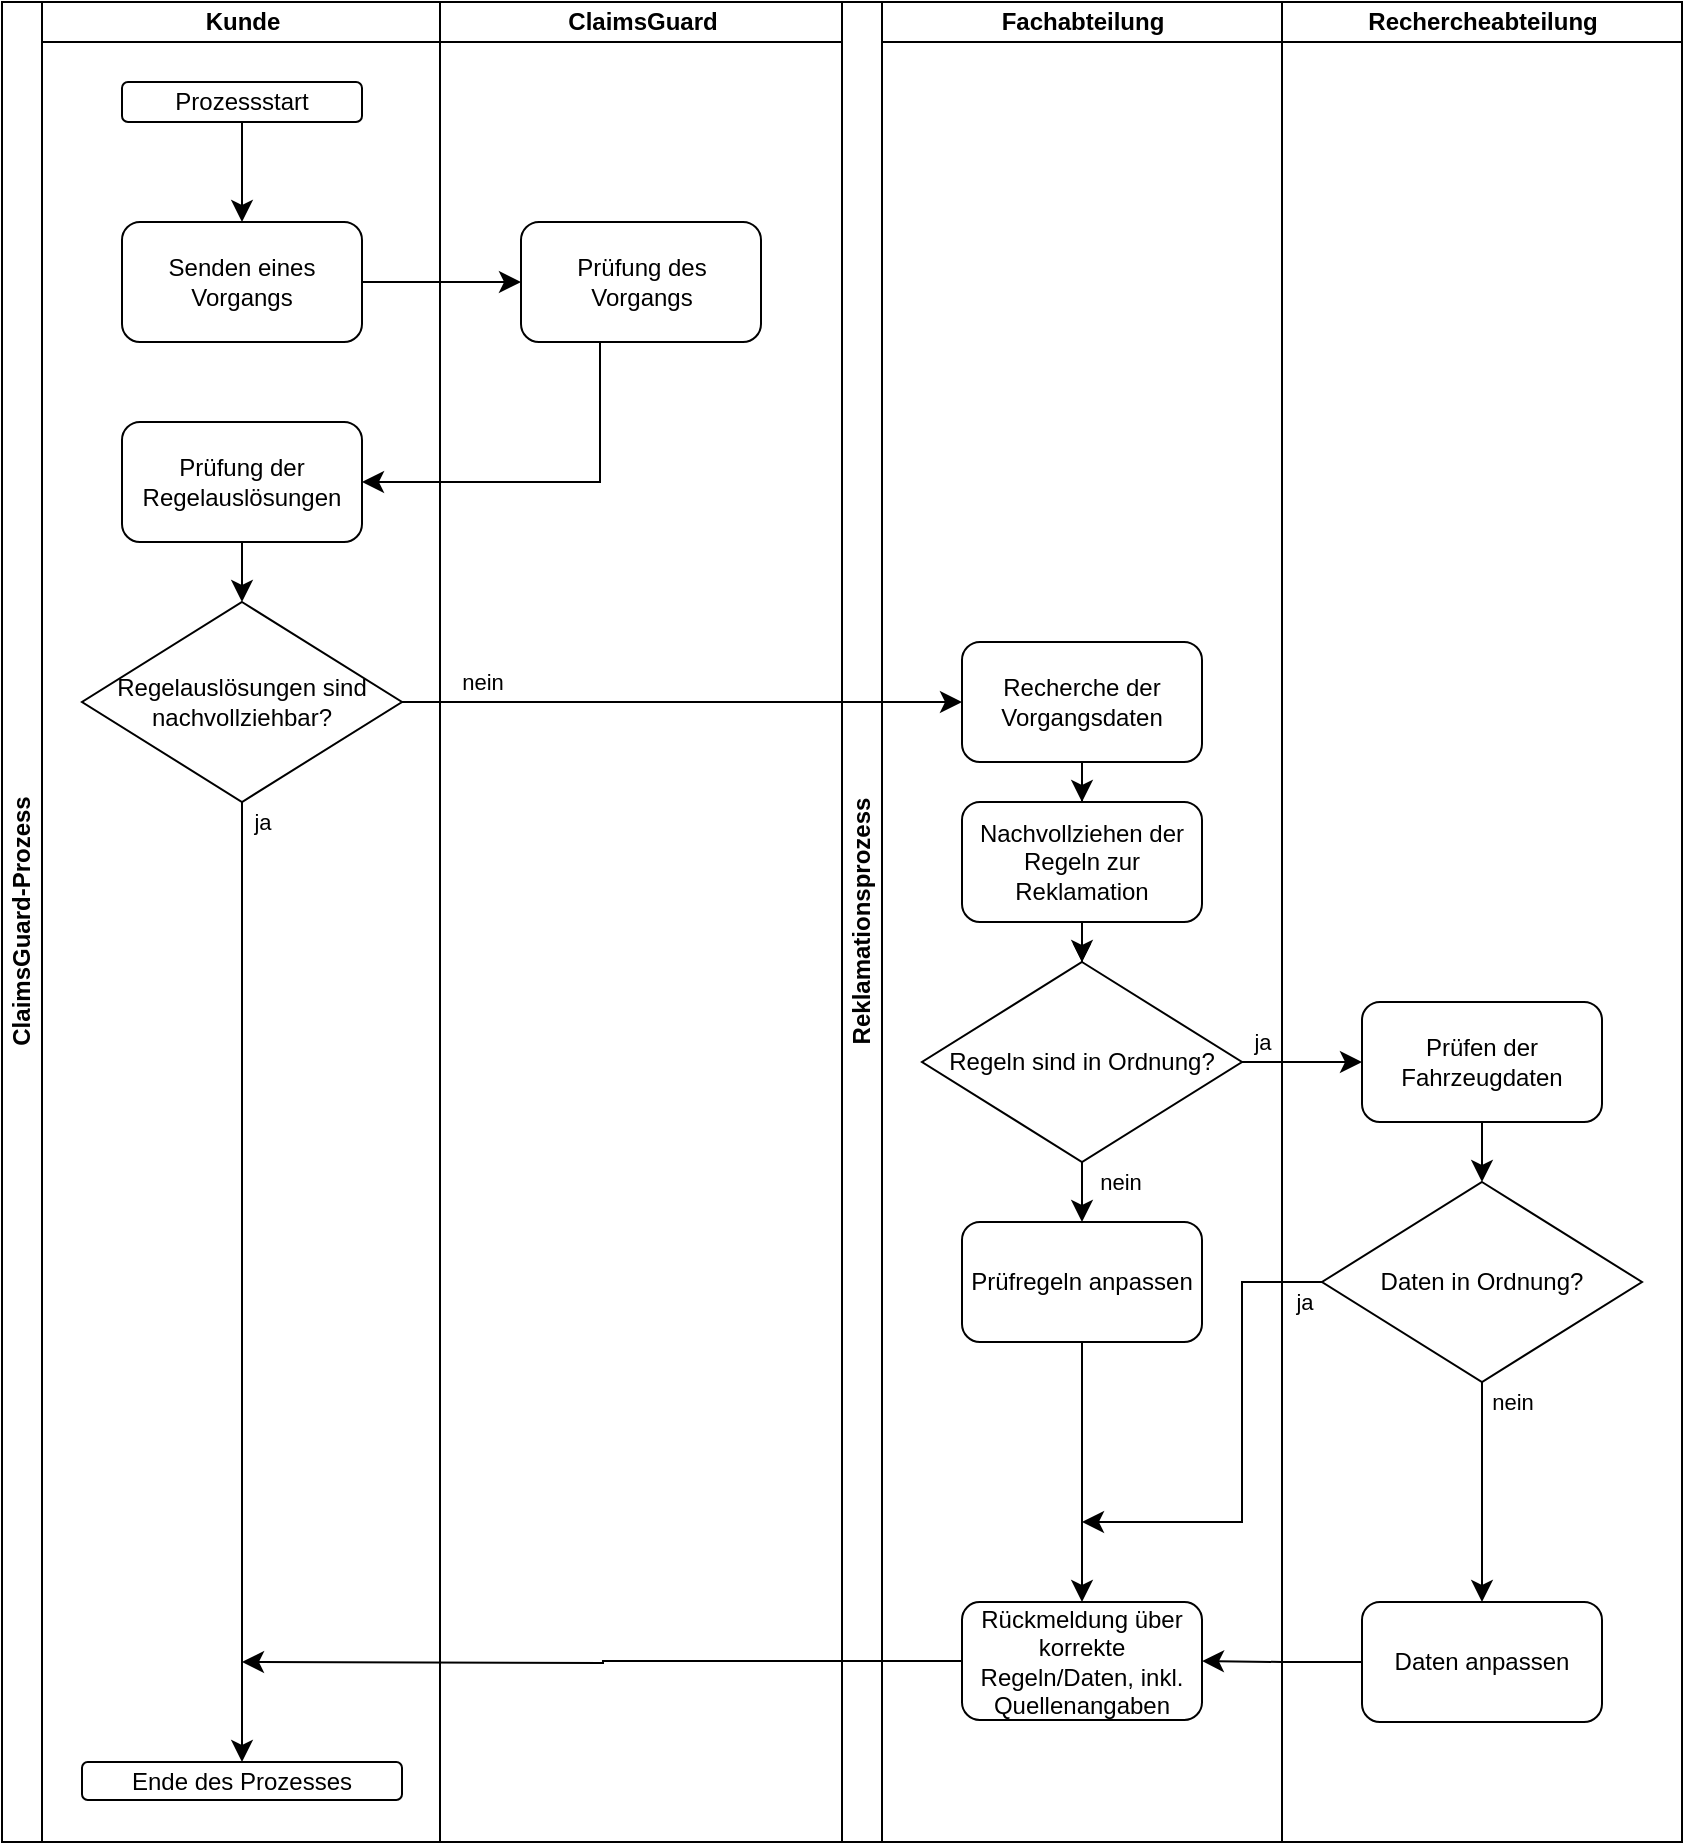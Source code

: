 <mxfile version="15.7.3" type="device"><diagram id="IQnhiO0hNAFsY0OrNVBC" name="Seite-1"><mxGraphModel dx="1824" dy="1093" grid="1" gridSize="10" guides="1" tooltips="1" connect="1" arrows="1" fold="1" page="0" pageScale="1" pageWidth="827" pageHeight="1169" math="0" shadow="0"><root><mxCell id="0"/><mxCell id="1" parent="0"/><mxCell id="TiuuM106UUl1dIX85A45-1" value="ClaimsGuard-Prozess" style="swimlane;html=1;childLayout=stackLayout;resizeParent=1;resizeParentMax=0;startSize=20;horizontal=0;horizontalStack=1;fontSize=12;movable=1;editable=1;resizable=1;rotatable=1;deletable=1;connectable=1;" parent="1" vertex="1"><mxGeometry width="219" height="920" as="geometry"/></mxCell><mxCell id="ixF3YrdIvpmurZRb0-gg-86" value="Fachabteilung" style="swimlane;html=1;startSize=20;fontSize=12;movable=1;editable=1;resizable=1;rotatable=1;deletable=1;connectable=1;" parent="1" vertex="1"><mxGeometry x="440" width="200" height="920" as="geometry"/></mxCell><mxCell id="8FB24fS0irFR5JRFHFhi-1" value="" style="edgeStyle=orthogonalEdgeStyle;rounded=0;orthogonalLoop=1;jettySize=auto;html=1;" edge="1" parent="ixF3YrdIvpmurZRb0-gg-86" source="ixF3YrdIvpmurZRb0-gg-47" target="ixF3YrdIvpmurZRb0-gg-69"><mxGeometry relative="1" as="geometry"/></mxCell><mxCell id="ixF3YrdIvpmurZRb0-gg-47" value="Recherche der Vorgangsdaten" style="rounded=1;whiteSpace=wrap;html=1;fontSize=12;movable=1;resizable=1;rotatable=1;deletable=1;editable=1;connectable=1;" parent="ixF3YrdIvpmurZRb0-gg-86" vertex="1"><mxGeometry x="40" y="320" width="120" height="60" as="geometry"/></mxCell><mxCell id="ixF3YrdIvpmurZRb0-gg-46" value="Nachvollziehen der Regeln zur Reklamation" style="rounded=1;whiteSpace=wrap;html=1;fontSize=12;movable=1;resizable=1;rotatable=1;deletable=1;editable=1;connectable=1;" parent="ixF3YrdIvpmurZRb0-gg-86" vertex="1"><mxGeometry x="40" y="400" width="120" height="60" as="geometry"/></mxCell><mxCell id="ixF3YrdIvpmurZRb0-gg-69" value="Regeln sind in Ordnung?" style="rhombus;whiteSpace=wrap;html=1;fontSize=12;movable=1;resizable=1;rotatable=1;deletable=1;editable=1;connectable=1;" parent="ixF3YrdIvpmurZRb0-gg-86" vertex="1"><mxGeometry x="20" y="480" width="160" height="100" as="geometry"/></mxCell><mxCell id="ixF3YrdIvpmurZRb0-gg-70" value="" style="edgeStyle=orthogonalEdgeStyle;rounded=0;orthogonalLoop=1;jettySize=auto;html=1;fontSize=12;endArrow=classic;endFill=1;startSize=8;endSize=8;movable=1;resizable=1;rotatable=1;deletable=1;editable=1;connectable=1;" parent="ixF3YrdIvpmurZRb0-gg-86" source="ixF3YrdIvpmurZRb0-gg-46" target="ixF3YrdIvpmurZRb0-gg-69" edge="1"><mxGeometry relative="1" as="geometry"><mxPoint x="-20" y="650" as="sourcePoint"/><mxPoint x="-20" y="790" as="targetPoint"/></mxGeometry></mxCell><mxCell id="ixF3YrdIvpmurZRb0-gg-75" value="Prüfregeln anpassen" style="rounded=1;whiteSpace=wrap;html=1;fontSize=12;movable=1;resizable=1;rotatable=1;deletable=1;editable=1;connectable=1;" parent="ixF3YrdIvpmurZRb0-gg-86" vertex="1"><mxGeometry x="40" y="610" width="120" height="60" as="geometry"/></mxCell><mxCell id="ixF3YrdIvpmurZRb0-gg-77" style="edgeStyle=orthogonalEdgeStyle;rounded=0;orthogonalLoop=1;jettySize=auto;html=1;fontSize=12;endArrow=classic;endFill=1;startSize=8;endSize=8;movable=1;resizable=1;rotatable=1;deletable=1;editable=1;connectable=1;" parent="ixF3YrdIvpmurZRb0-gg-86" source="ixF3YrdIvpmurZRb0-gg-69" target="ixF3YrdIvpmurZRb0-gg-75" edge="1"><mxGeometry relative="1" as="geometry"><Array as="points"><mxPoint x="110" y="580"/><mxPoint x="110" y="580"/></Array></mxGeometry></mxCell><mxCell id="yvEbauR-69xjXQiCYD2h-2" value="nein" style="edgeLabel;html=1;align=center;verticalAlign=middle;resizable=1;points=[];movable=1;rotatable=1;deletable=1;editable=1;connectable=1;" parent="ixF3YrdIvpmurZRb0-gg-77" vertex="1" connectable="0"><mxGeometry x="-0.328" y="-1" relative="1" as="geometry"><mxPoint x="20" as="offset"/></mxGeometry></mxCell><mxCell id="TiuuM106UUl1dIX85A45-3" style="edgeStyle=orthogonalEdgeStyle;rounded=0;orthogonalLoop=1;jettySize=auto;html=1;fontSize=12;movable=1;resizable=1;rotatable=1;deletable=1;editable=1;connectable=1;endSize=8;" parent="ixF3YrdIvpmurZRb0-gg-86" source="ixF3YrdIvpmurZRb0-gg-47" target="ixF3YrdIvpmurZRb0-gg-46" edge="1"><mxGeometry relative="1" as="geometry"><Array as="points"/><mxPoint x="110.034" y="393" as="sourcePoint"/></mxGeometry></mxCell><mxCell id="ixF3YrdIvpmurZRb0-gg-83" value="Reklamationsprozess" style="swimlane;html=1;childLayout=stackLayout;resizeParent=1;resizeParentMax=0;startSize=20;horizontal=0;horizontalStack=1;fontSize=12;movable=1;editable=1;resizable=1;rotatable=1;deletable=1;connectable=1;dropTarget=0;" parent="1" vertex="1"><mxGeometry x="420" width="220" height="920" as="geometry"/></mxCell><mxCell id="ixF3YrdIvpmurZRb0-gg-88" value="Rechercheabteilung" style="swimlane;html=1;startSize=20;fontSize=12;movable=1;editable=1;resizable=1;rotatable=1;deletable=1;connectable=1;dropTarget=0;" parent="1" vertex="1"><mxGeometry x="640" width="200" height="920" as="geometry"/></mxCell><mxCell id="ixF3YrdIvpmurZRb0-gg-48" value="Prüfen der Fahrzeugdaten" style="rounded=1;whiteSpace=wrap;html=1;fontSize=12;movable=1;resizable=1;rotatable=1;deletable=1;editable=1;connectable=1;" parent="ixF3YrdIvpmurZRb0-gg-88" vertex="1"><mxGeometry x="40" y="500" width="120" height="60" as="geometry"/></mxCell><mxCell id="ixF3YrdIvpmurZRb0-gg-72" value="Daten in Ordnung?" style="rhombus;whiteSpace=wrap;html=1;fontSize=12;movable=1;resizable=1;rotatable=1;deletable=1;editable=1;connectable=1;" parent="ixF3YrdIvpmurZRb0-gg-88" vertex="1"><mxGeometry x="20" y="590" width="160" height="100" as="geometry"/></mxCell><mxCell id="ixF3YrdIvpmurZRb0-gg-73" style="edgeStyle=orthogonalEdgeStyle;rounded=0;orthogonalLoop=1;jettySize=auto;html=1;fontSize=12;endArrow=classic;endFill=1;startSize=8;endSize=8;movable=1;resizable=1;rotatable=1;deletable=1;editable=1;connectable=1;" parent="ixF3YrdIvpmurZRb0-gg-88" source="ixF3YrdIvpmurZRb0-gg-48" target="ixF3YrdIvpmurZRb0-gg-72" edge="1"><mxGeometry relative="1" as="geometry"/></mxCell><mxCell id="ixF3YrdIvpmurZRb0-gg-78" value="Daten anpassen" style="rounded=1;whiteSpace=wrap;html=1;fontSize=12;movable=1;resizable=1;rotatable=1;deletable=1;editable=1;connectable=1;" parent="ixF3YrdIvpmurZRb0-gg-88" vertex="1"><mxGeometry x="40" y="800" width="120" height="60" as="geometry"/></mxCell><mxCell id="ixF3YrdIvpmurZRb0-gg-79" style="edgeStyle=orthogonalEdgeStyle;rounded=0;orthogonalLoop=1;jettySize=auto;html=1;fontSize=12;endArrow=classic;endFill=1;startSize=8;endSize=8;movable=1;resizable=1;rotatable=1;deletable=1;editable=1;connectable=1;" parent="ixF3YrdIvpmurZRb0-gg-88" source="ixF3YrdIvpmurZRb0-gg-72" target="ixF3YrdIvpmurZRb0-gg-78" edge="1"><mxGeometry relative="1" as="geometry"/></mxCell><mxCell id="yvEbauR-69xjXQiCYD2h-4" value="nein" style="edgeLabel;html=1;align=center;verticalAlign=middle;resizable=1;points=[];movable=1;rotatable=1;deletable=1;editable=1;connectable=1;" parent="ixF3YrdIvpmurZRb0-gg-79" vertex="1" connectable="0"><mxGeometry x="-0.913" relative="1" as="geometry"><mxPoint x="15" y="5" as="offset"/></mxGeometry></mxCell><mxCell id="ixF3YrdIvpmurZRb0-gg-84" value="Kunde" style="swimlane;html=1;startSize=20;fontSize=12;movable=1;editable=1;resizable=1;rotatable=1;deletable=1;connectable=1;dropTarget=0;" parent="1" vertex="1"><mxGeometry x="20" width="199" height="920" as="geometry"/></mxCell><mxCell id="ixF3YrdIvpmurZRb0-gg-37" value="Senden eines Vorgangs" style="rounded=1;whiteSpace=wrap;html=1;movable=1;resizable=1;rotatable=1;deletable=1;editable=1;connectable=1;" parent="ixF3YrdIvpmurZRb0-gg-84" vertex="1"><mxGeometry x="40" y="110" width="120" height="60" as="geometry"/></mxCell><mxCell id="ixF3YrdIvpmurZRb0-gg-33" value="Prozessstart" style="rounded=1;whiteSpace=wrap;html=1;movable=1;resizable=1;rotatable=1;deletable=1;editable=1;connectable=1;" parent="ixF3YrdIvpmurZRb0-gg-84" vertex="1"><mxGeometry x="40" y="40" width="120" height="20" as="geometry"/></mxCell><mxCell id="ixF3YrdIvpmurZRb0-gg-50" style="edgeStyle=orthogonalEdgeStyle;rounded=0;orthogonalLoop=1;jettySize=auto;html=1;fontSize=12;endArrow=classic;endFill=1;startSize=8;endSize=8;movable=1;resizable=1;rotatable=1;deletable=1;editable=1;connectable=1;" parent="ixF3YrdIvpmurZRb0-gg-84" source="ixF3YrdIvpmurZRb0-gg-33" target="ixF3YrdIvpmurZRb0-gg-37" edge="1"><mxGeometry relative="1" as="geometry"/></mxCell><mxCell id="ixF3YrdIvpmurZRb0-gg-42" value="Prüfung der Regelauslösungen" style="rounded=1;whiteSpace=wrap;html=1;movable=1;resizable=1;rotatable=1;deletable=1;editable=1;connectable=1;" parent="ixF3YrdIvpmurZRb0-gg-84" vertex="1"><mxGeometry x="40" y="210" width="120" height="60" as="geometry"/></mxCell><mxCell id="ixF3YrdIvpmurZRb0-gg-44" value="Regelauslösungen sind nachvollziehbar?" style="rhombus;whiteSpace=wrap;html=1;fontSize=12;movable=1;resizable=1;rotatable=1;deletable=1;editable=1;connectable=1;" parent="ixF3YrdIvpmurZRb0-gg-84" vertex="1"><mxGeometry x="20" y="300" width="160" height="100" as="geometry"/></mxCell><mxCell id="ixF3YrdIvpmurZRb0-gg-55" style="edgeStyle=orthogonalEdgeStyle;rounded=0;orthogonalLoop=1;jettySize=auto;html=1;fontSize=12;endArrow=classic;endFill=1;startSize=8;endSize=8;movable=1;resizable=1;rotatable=1;deletable=1;editable=1;connectable=1;" parent="ixF3YrdIvpmurZRb0-gg-84" source="ixF3YrdIvpmurZRb0-gg-42" target="ixF3YrdIvpmurZRb0-gg-44" edge="1"><mxGeometry relative="1" as="geometry"/></mxCell><mxCell id="ixF3YrdIvpmurZRb0-gg-85" value="ClaimsGuard" style="swimlane;html=1;startSize=20;fontSize=12;movable=1;editable=1;resizable=1;rotatable=1;deletable=1;connectable=1;dropTarget=0;" parent="1" vertex="1"><mxGeometry x="219" width="201" height="920" as="geometry"/></mxCell><mxCell id="ixF3YrdIvpmurZRb0-gg-35" value="Prüfung des Vorgangs" style="rounded=1;whiteSpace=wrap;html=1;movable=1;resizable=1;rotatable=1;deletable=1;editable=1;connectable=1;" parent="ixF3YrdIvpmurZRb0-gg-85" vertex="1"><mxGeometry x="40.5" y="110" width="120" height="60" as="geometry"/></mxCell><mxCell id="ixF3YrdIvpmurZRb0-gg-49" style="edgeStyle=orthogonalEdgeStyle;rounded=0;orthogonalLoop=1;jettySize=auto;html=1;fontSize=12;endArrow=classic;startSize=8;endSize=8;endFill=1;movable=1;resizable=1;rotatable=1;deletable=1;editable=1;connectable=1;" parent="1" source="ixF3YrdIvpmurZRb0-gg-44" target="ixF3YrdIvpmurZRb0-gg-45" edge="1"><mxGeometry relative="1" as="geometry"/></mxCell><mxCell id="yvEbauR-69xjXQiCYD2h-31" value="ja" style="edgeLabel;html=1;align=center;verticalAlign=middle;resizable=1;points=[];movable=1;rotatable=1;deletable=1;editable=1;connectable=1;" parent="ixF3YrdIvpmurZRb0-gg-49" vertex="1" connectable="0"><mxGeometry x="-0.925" relative="1" as="geometry"><mxPoint x="10" y="-8" as="offset"/></mxGeometry></mxCell><mxCell id="ixF3YrdIvpmurZRb0-gg-56" style="edgeStyle=orthogonalEdgeStyle;rounded=0;orthogonalLoop=1;jettySize=auto;html=1;fontSize=12;endArrow=classic;endFill=1;startSize=8;endSize=8;movable=1;resizable=1;rotatable=1;deletable=1;editable=1;connectable=1;" parent="1" source="ixF3YrdIvpmurZRb0-gg-44" target="ixF3YrdIvpmurZRb0-gg-47" edge="1"><mxGeometry relative="1" as="geometry"/></mxCell><mxCell id="yvEbauR-69xjXQiCYD2h-32" value="nein" style="edgeLabel;html=1;align=center;verticalAlign=middle;resizable=1;points=[];movable=1;rotatable=1;deletable=1;editable=1;connectable=1;" parent="ixF3YrdIvpmurZRb0-gg-56" vertex="1" connectable="0"><mxGeometry x="-0.743" relative="1" as="geometry"><mxPoint x="4" y="-10" as="offset"/></mxGeometry></mxCell><mxCell id="ixF3YrdIvpmurZRb0-gg-45" value="Ende des Prozesses" style="rounded=1;whiteSpace=wrap;html=1;fontSize=12;movable=1;resizable=1;rotatable=1;deletable=1;editable=1;connectable=1;" parent="1" vertex="1"><mxGeometry x="40" y="880" width="160" height="19" as="geometry"/></mxCell><mxCell id="ixF3YrdIvpmurZRb0-gg-89" style="edgeStyle=orthogonalEdgeStyle;rounded=0;orthogonalLoop=1;jettySize=auto;html=1;fontSize=12;endArrow=classic;endFill=1;startSize=8;endSize=8;movable=1;resizable=1;rotatable=1;deletable=1;editable=1;connectable=1;" parent="1" source="ixF3YrdIvpmurZRb0-gg-37" target="ixF3YrdIvpmurZRb0-gg-35" edge="1"><mxGeometry relative="1" as="geometry"/></mxCell><mxCell id="ixF3YrdIvpmurZRb0-gg-90" style="edgeStyle=orthogonalEdgeStyle;rounded=0;orthogonalLoop=1;jettySize=auto;html=1;fontSize=12;endArrow=classic;endFill=1;startSize=8;endSize=8;movable=1;resizable=1;rotatable=1;deletable=1;editable=1;connectable=1;" parent="1" source="ixF3YrdIvpmurZRb0-gg-35" target="ixF3YrdIvpmurZRb0-gg-42" edge="1"><mxGeometry relative="1" as="geometry"><Array as="points"><mxPoint x="299" y="240"/></Array></mxGeometry></mxCell><mxCell id="8KdOvE432QQpBDNaa2Dp-1" value="ja" style="edgeStyle=orthogonalEdgeStyle;rounded=0;orthogonalLoop=1;jettySize=auto;html=1;endSize=8;" parent="1" source="ixF3YrdIvpmurZRb0-gg-69" target="ixF3YrdIvpmurZRb0-gg-48" edge="1"><mxGeometry x="-0.667" y="10" relative="1" as="geometry"><mxPoint x="673.724" y="549.241" as="targetPoint"/><mxPoint as="offset"/></mxGeometry></mxCell><mxCell id="8KdOvE432QQpBDNaa2Dp-9" style="edgeStyle=orthogonalEdgeStyle;rounded=0;orthogonalLoop=1;jettySize=auto;html=1;endSize=8;" parent="1" source="8KdOvE432QQpBDNaa2Dp-2" edge="1"><mxGeometry relative="1" as="geometry"><mxPoint x="120" y="830" as="targetPoint"/></mxGeometry></mxCell><mxCell id="8KdOvE432QQpBDNaa2Dp-2" value="Rückmeldung über korrekte Regeln/Daten, inkl. Quellenangaben" style="rounded=1;whiteSpace=wrap;html=1;fontSize=12;movable=1;resizable=1;rotatable=1;deletable=1;editable=1;connectable=1;" parent="1" vertex="1"><mxGeometry x="480" y="800" width="120" height="59" as="geometry"/></mxCell><mxCell id="8KdOvE432QQpBDNaa2Dp-6" style="edgeStyle=orthogonalEdgeStyle;rounded=0;orthogonalLoop=1;jettySize=auto;html=1;endSize=8;" parent="1" source="ixF3YrdIvpmurZRb0-gg-75" target="8KdOvE432QQpBDNaa2Dp-2" edge="1"><mxGeometry relative="1" as="geometry"/></mxCell><mxCell id="8KdOvE432QQpBDNaa2Dp-7" style="edgeStyle=orthogonalEdgeStyle;rounded=0;orthogonalLoop=1;jettySize=auto;html=1;exitX=0;exitY=0.5;exitDx=0;exitDy=0;endSize=8;" parent="1" source="ixF3YrdIvpmurZRb0-gg-72" edge="1"><mxGeometry relative="1" as="geometry"><Array as="points"><mxPoint x="620" y="640"/><mxPoint x="620" y="760"/></Array><mxPoint x="540" y="760" as="targetPoint"/></mxGeometry></mxCell><mxCell id="8KdOvE432QQpBDNaa2Dp-10" value="ja" style="edgeLabel;html=1;align=center;verticalAlign=middle;resizable=0;points=[];" parent="8KdOvE432QQpBDNaa2Dp-7" vertex="1" connectable="0"><mxGeometry x="-0.896" y="2" relative="1" as="geometry"><mxPoint x="3" y="8" as="offset"/></mxGeometry></mxCell><mxCell id="8KdOvE432QQpBDNaa2Dp-8" style="edgeStyle=orthogonalEdgeStyle;rounded=0;orthogonalLoop=1;jettySize=auto;html=1;endSize=8;" parent="1" source="ixF3YrdIvpmurZRb0-gg-78" target="8KdOvE432QQpBDNaa2Dp-2" edge="1"><mxGeometry relative="1" as="geometry"/></mxCell></root></mxGraphModel></diagram></mxfile>